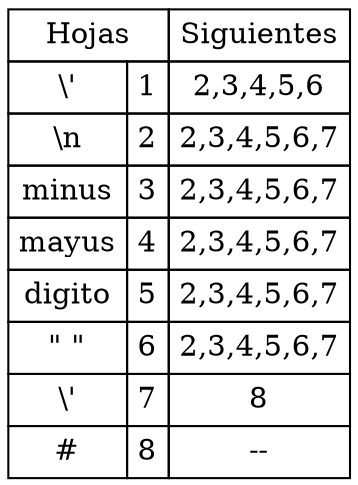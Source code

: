 digraph tablaSiguientes {
abc [shape=none, margin=0, label=<
<TABLE BORDER="0" CELLBORDER="1" CELLSPACING="0" CELLPADDING="4">
<TR>
<TD COLSPAN="2">Hojas</TD>
<TD>Siguientes</TD>
</TR>
<TR>
<TD>\'</TD>
<TD>1</TD>
<TD>2,3,4,5,6</TD>
</TR>
<TR>
<TD>\n</TD>
<TD>2</TD>
<TD>2,3,4,5,6,7</TD>
</TR>
<TR>
<TD>minus</TD>
<TD>3</TD>
<TD>2,3,4,5,6,7</TD>
</TR>
<TR>
<TD>mayus</TD>
<TD>4</TD>
<TD>2,3,4,5,6,7</TD>
</TR>
<TR>
<TD>digito</TD>
<TD>5</TD>
<TD>2,3,4,5,6,7</TD>
</TR>
<TR>
<TD>" "</TD>
<TD>6</TD>
<TD>2,3,4,5,6,7</TD>
</TR>
<TR>
<TD>\'</TD>
<TD>7</TD>
<TD>8</TD>
</TR>
<TR>
<TD>#</TD>
<TD>8</TD>
<TD>--</TD>
</TR>
</TABLE>>];
}